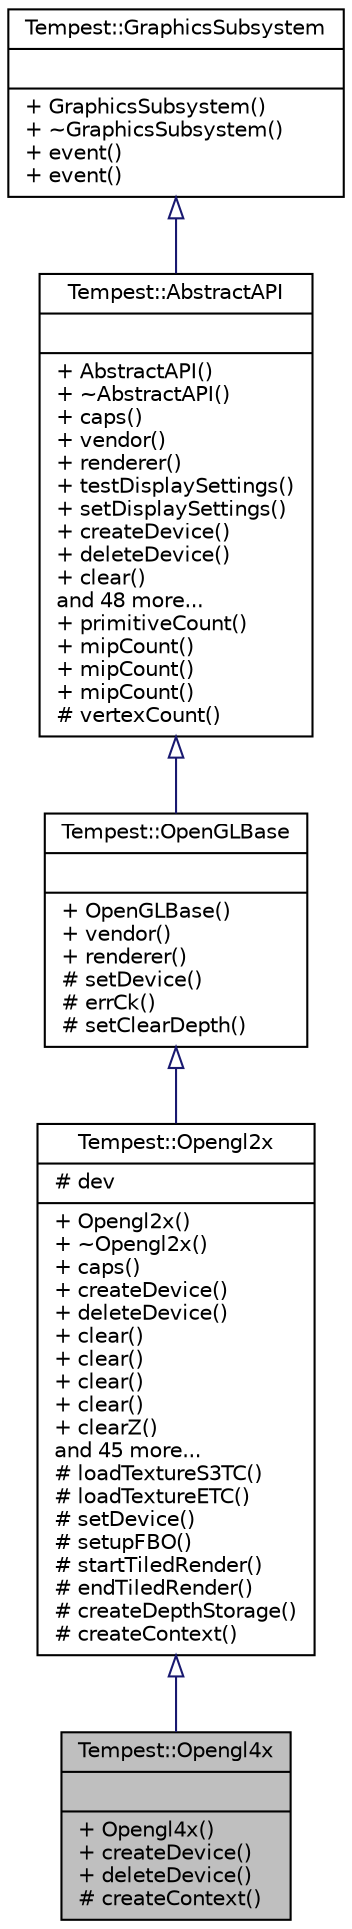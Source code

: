 digraph "Tempest::Opengl4x"
{
  edge [fontname="Helvetica",fontsize="10",labelfontname="Helvetica",labelfontsize="10"];
  node [fontname="Helvetica",fontsize="10",shape=record];
  Node0 [label="{Tempest::Opengl4x\n||+ Opengl4x()\l+ createDevice()\l+ deleteDevice()\l# createContext()\l}",height=0.2,width=0.4,color="black", fillcolor="grey75", style="filled", fontcolor="black"];
  Node1 -> Node0 [dir="back",color="midnightblue",fontsize="10",style="solid",arrowtail="onormal",fontname="Helvetica"];
  Node1 [label="{Tempest::Opengl2x\n|# dev\l|+ Opengl2x()\l+ ~Opengl2x()\l+ caps()\l+ createDevice()\l+ deleteDevice()\l+ clear()\l+ clear()\l+ clear()\l+ clear()\l+ clearZ()\land 45 more...\l# loadTextureS3TC()\l# loadTextureETC()\l# setDevice()\l# setupFBO()\l# startTiledRender()\l# endTiledRender()\l# createDepthStorage()\l# createContext()\l}",height=0.2,width=0.4,color="black", fillcolor="white", style="filled",URL="$class_tempest_1_1_opengl2x.html"];
  Node2 -> Node1 [dir="back",color="midnightblue",fontsize="10",style="solid",arrowtail="onormal",fontname="Helvetica"];
  Node2 [label="{Tempest::OpenGLBase\n||+ OpenGLBase()\l+ vendor()\l+ renderer()\l# setDevice()\l# errCk()\l# setClearDepth()\l}",height=0.2,width=0.4,color="black", fillcolor="white", style="filled",URL="$class_tempest_1_1_open_g_l_base.html"];
  Node3 -> Node2 [dir="back",color="midnightblue",fontsize="10",style="solid",arrowtail="onormal",fontname="Helvetica"];
  Node3 [label="{Tempest::AbstractAPI\n||+ AbstractAPI()\l+ ~AbstractAPI()\l+ caps()\l+ vendor()\l+ renderer()\l+ testDisplaySettings()\l+ setDisplaySettings()\l+ createDevice()\l+ deleteDevice()\l+ clear()\land 48 more...\l+ primitiveCount()\l+ mipCount()\l+ mipCount()\l+ mipCount()\l# vertexCount()\l}",height=0.2,width=0.4,color="black", fillcolor="white", style="filled",URL="$class_tempest_1_1_abstract_a_p_i.html"];
  Node4 -> Node3 [dir="back",color="midnightblue",fontsize="10",style="solid",arrowtail="onormal",fontname="Helvetica"];
  Node4 [label="{Tempest::GraphicsSubsystem\n||+ GraphicsSubsystem()\l+ ~GraphicsSubsystem()\l+ event()\l+ event()\l}",height=0.2,width=0.4,color="black", fillcolor="white", style="filled",URL="$class_tempest_1_1_graphics_subsystem.html"];
}
